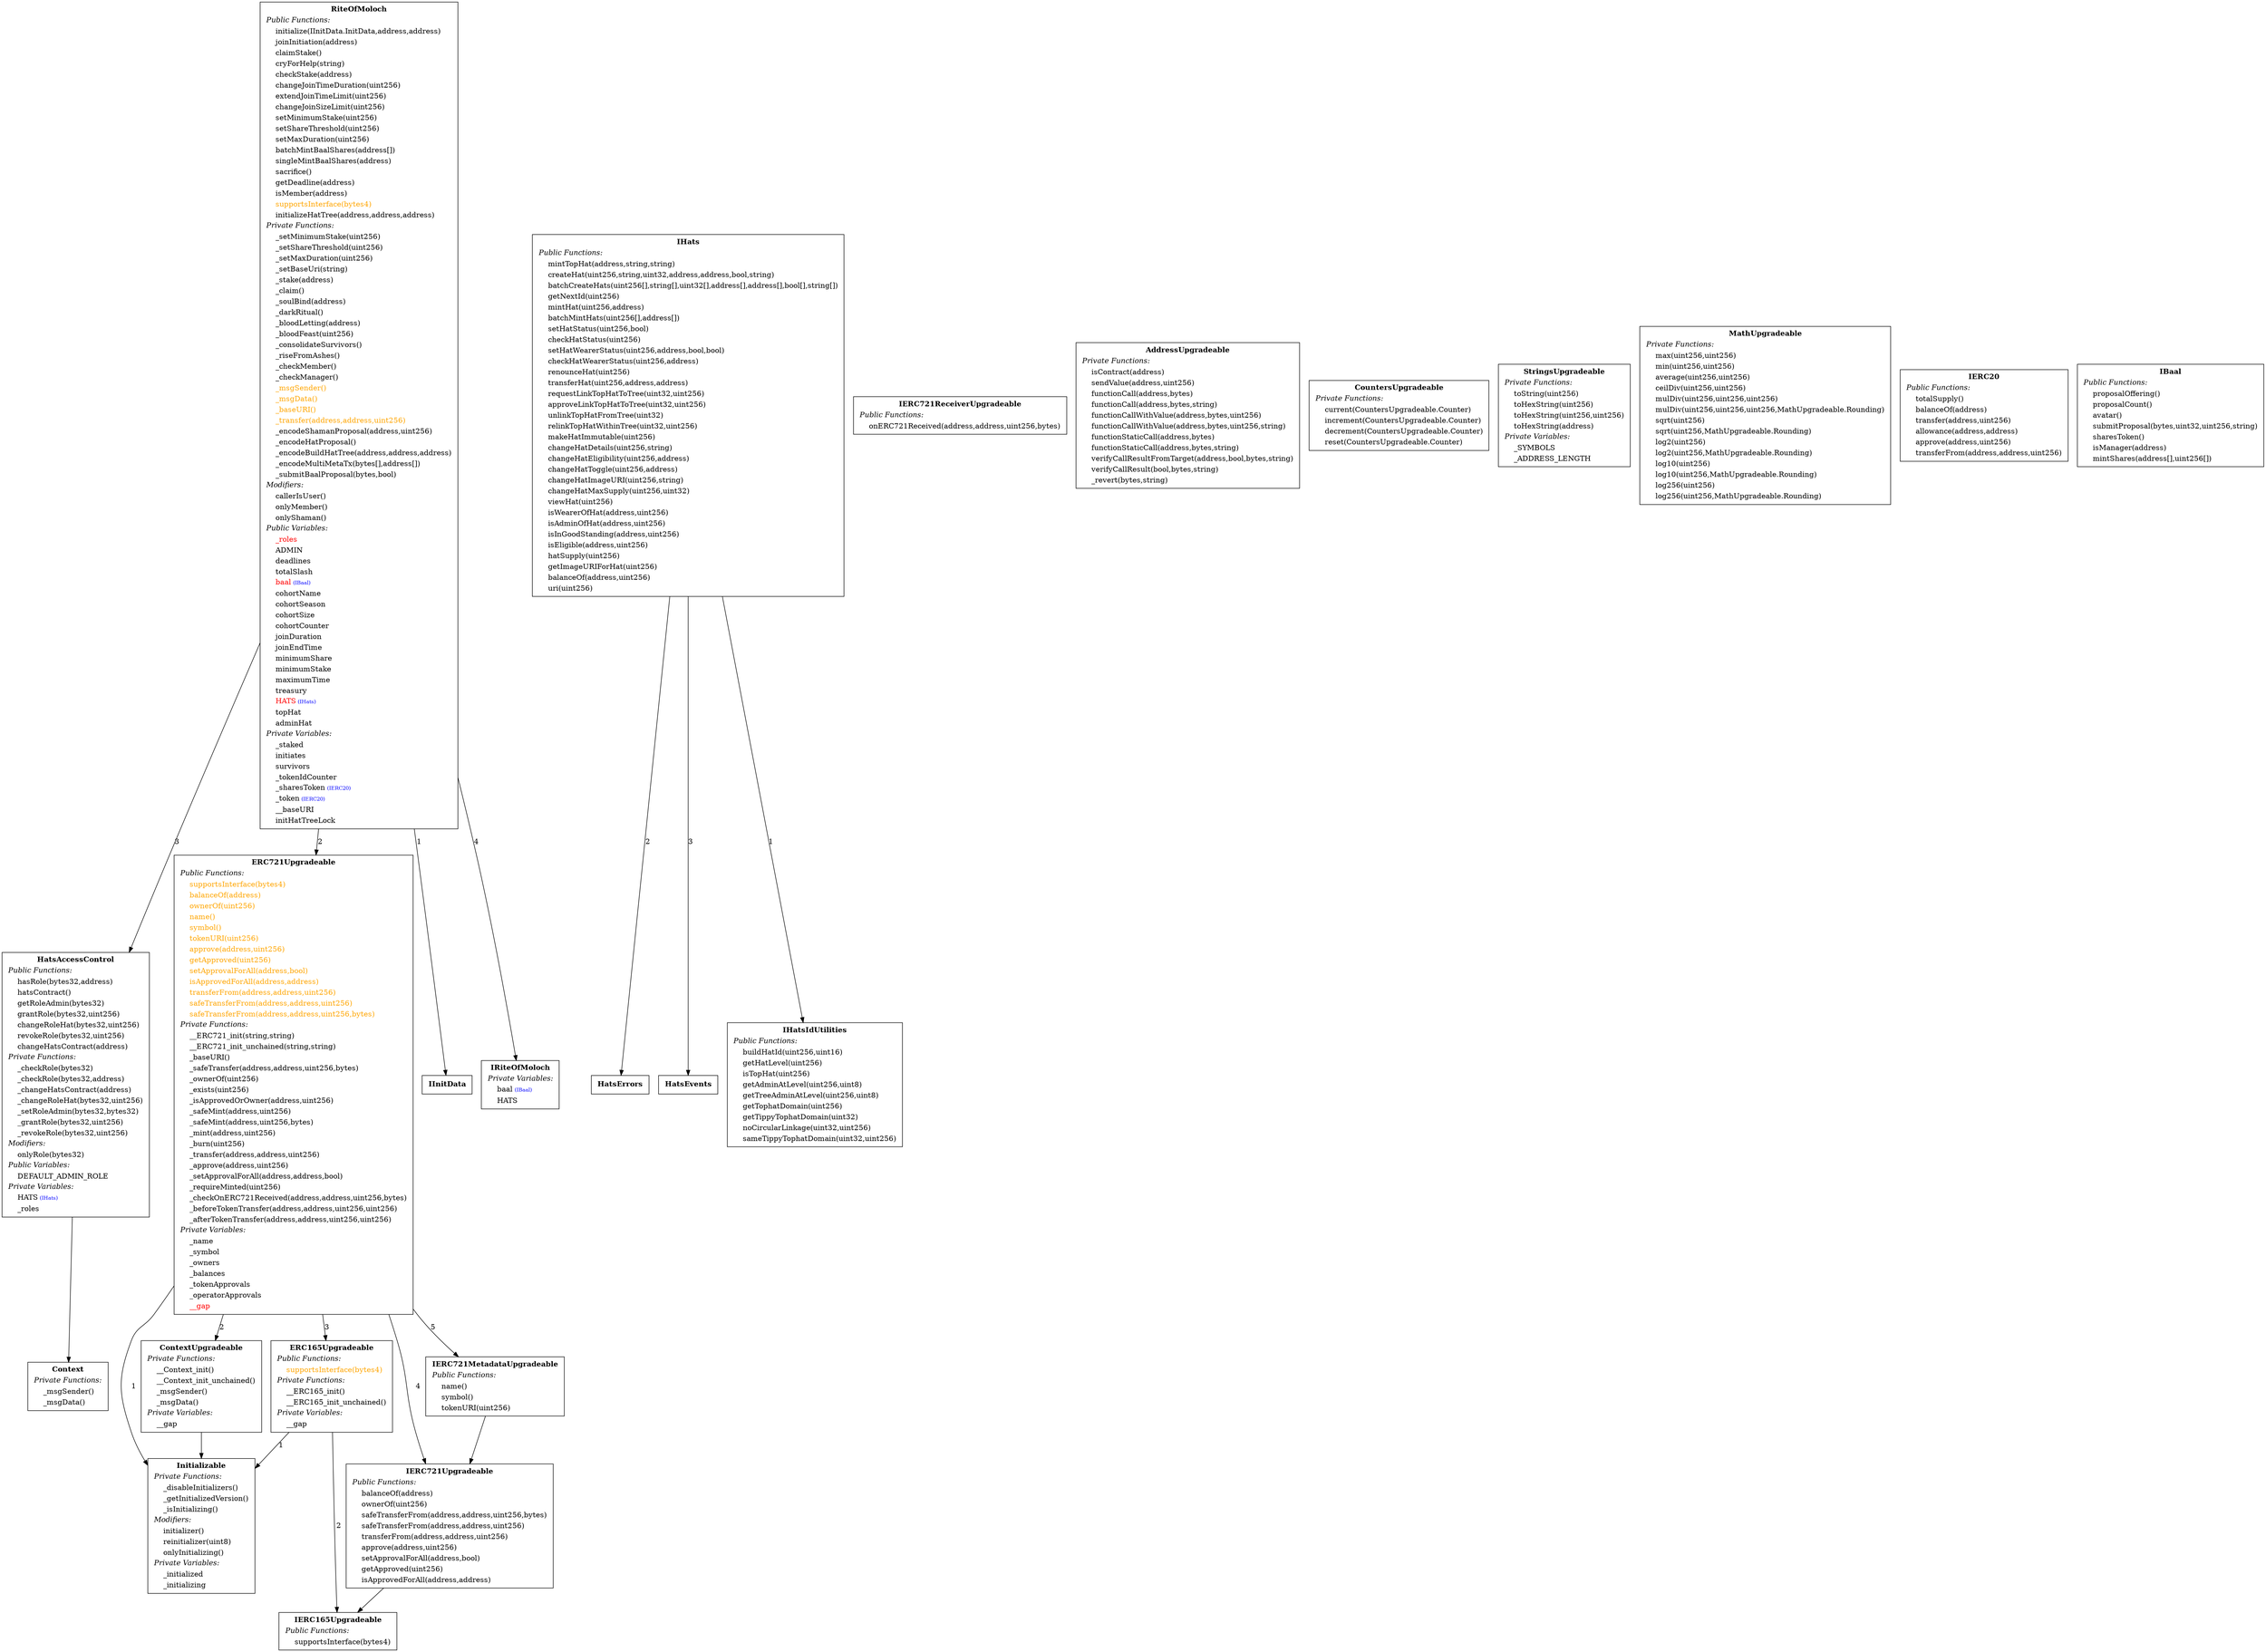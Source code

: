digraph "" {
HatsAccessControl -> Context;
HatsAccessControl[shape="box"label=< <TABLE border="0"><TR><TD align="center"><B>HatsAccessControl</B></TD></TR><TR><TD align="left"><I>Public Functions:</I></TD></TR><TR><TD align="left">    hasRole(bytes32,address)</TD></TR><TR><TD align="left">    hatsContract()</TD></TR><TR><TD align="left">    getRoleAdmin(bytes32)</TD></TR><TR><TD align="left">    grantRole(bytes32,uint256)</TD></TR><TR><TD align="left">    changeRoleHat(bytes32,uint256)</TD></TR><TR><TD align="left">    revokeRole(bytes32,uint256)</TD></TR><TR><TD align="left">    changeHatsContract(address)</TD></TR><TR><TD align="left"><I>Private Functions:</I></TD></TR><TR><TD align="left">    _checkRole(bytes32)</TD></TR><TR><TD align="left">    _checkRole(bytes32,address)</TD></TR><TR><TD align="left">    _changeHatsContract(address)</TD></TR><TR><TD align="left">    _changeRoleHat(bytes32,uint256)</TD></TR><TR><TD align="left">    _setRoleAdmin(bytes32,bytes32)</TD></TR><TR><TD align="left">    _grantRole(bytes32,uint256)</TD></TR><TR><TD align="left">    _revokeRole(bytes32,uint256)</TD></TR><TR><TD align="left"><I>Modifiers:</I></TD></TR><TR><TD align="left">    onlyRole(bytes32)</TD></TR><TR><TD align="left"><I>Public Variables:</I></TD></TR><TR><TD align="left">    DEFAULT_ADMIN_ROLE</TD></TR><TR><TD align="left"><I>Private Variables:</I></TD></TR><TR><TD align="left">    HATS<font color="blue" POINT-SIZE="10"> (IHats)</font></TD></TR><TR><TD align="left">    _roles</TD></TR></TABLE> >];

HatsErrors[shape="box"label=< <TABLE border="0"><TR><TD align="center"><B>HatsErrors</B></TD></TR></TABLE> >];

HatsEvents[shape="box"label=< <TABLE border="0"><TR><TD align="center"><B>HatsEvents</B></TD></TR></TABLE> >];

IHats -> IHatsIdUtilities [ label="1" ];
IHats -> HatsErrors [ label="2" ];
IHats -> HatsEvents [ label="3" ];
IHats[shape="box"label=< <TABLE border="0"><TR><TD align="center"><B>IHats</B></TD></TR><TR><TD align="left"><I>Public Functions:</I></TD></TR><TR><TD align="left">    mintTopHat(address,string,string)</TD></TR><TR><TD align="left">    createHat(uint256,string,uint32,address,address,bool,string)</TD></TR><TR><TD align="left">    batchCreateHats(uint256[],string[],uint32[],address[],address[],bool[],string[])</TD></TR><TR><TD align="left">    getNextId(uint256)</TD></TR><TR><TD align="left">    mintHat(uint256,address)</TD></TR><TR><TD align="left">    batchMintHats(uint256[],address[])</TD></TR><TR><TD align="left">    setHatStatus(uint256,bool)</TD></TR><TR><TD align="left">    checkHatStatus(uint256)</TD></TR><TR><TD align="left">    setHatWearerStatus(uint256,address,bool,bool)</TD></TR><TR><TD align="left">    checkHatWearerStatus(uint256,address)</TD></TR><TR><TD align="left">    renounceHat(uint256)</TD></TR><TR><TD align="left">    transferHat(uint256,address,address)</TD></TR><TR><TD align="left">    requestLinkTopHatToTree(uint32,uint256)</TD></TR><TR><TD align="left">    approveLinkTopHatToTree(uint32,uint256)</TD></TR><TR><TD align="left">    unlinkTopHatFromTree(uint32)</TD></TR><TR><TD align="left">    relinkTopHatWithinTree(uint32,uint256)</TD></TR><TR><TD align="left">    makeHatImmutable(uint256)</TD></TR><TR><TD align="left">    changeHatDetails(uint256,string)</TD></TR><TR><TD align="left">    changeHatEligibility(uint256,address)</TD></TR><TR><TD align="left">    changeHatToggle(uint256,address)</TD></TR><TR><TD align="left">    changeHatImageURI(uint256,string)</TD></TR><TR><TD align="left">    changeHatMaxSupply(uint256,uint32)</TD></TR><TR><TD align="left">    viewHat(uint256)</TD></TR><TR><TD align="left">    isWearerOfHat(address,uint256)</TD></TR><TR><TD align="left">    isAdminOfHat(address,uint256)</TD></TR><TR><TD align="left">    isInGoodStanding(address,uint256)</TD></TR><TR><TD align="left">    isEligible(address,uint256)</TD></TR><TR><TD align="left">    hatSupply(uint256)</TD></TR><TR><TD align="left">    getImageURIForHat(uint256)</TD></TR><TR><TD align="left">    balanceOf(address,uint256)</TD></TR><TR><TD align="left">    uri(uint256)</TD></TR></TABLE> >];

IHatsIdUtilities[shape="box"label=< <TABLE border="0"><TR><TD align="center"><B>IHatsIdUtilities</B></TD></TR><TR><TD align="left"><I>Public Functions:</I></TD></TR><TR><TD align="left">    buildHatId(uint256,uint16)</TD></TR><TR><TD align="left">    getHatLevel(uint256)</TD></TR><TR><TD align="left">    isTopHat(uint256)</TD></TR><TR><TD align="left">    getAdminAtLevel(uint256,uint8)</TD></TR><TR><TD align="left">    getTreeAdminAtLevel(uint256,uint8)</TD></TR><TR><TD align="left">    getTophatDomain(uint256)</TD></TR><TR><TD align="left">    getTippyTophatDomain(uint32)</TD></TR><TR><TD align="left">    noCircularLinkage(uint32,uint256)</TD></TR><TR><TD align="left">    sameTippyTophatDomain(uint32,uint256)</TD></TR></TABLE> >];

Initializable[shape="box"label=< <TABLE border="0"><TR><TD align="center"><B>Initializable</B></TD></TR><TR><TD align="left"><I>Private Functions:</I></TD></TR><TR><TD align="left">    _disableInitializers()</TD></TR><TR><TD align="left">    _getInitializedVersion()</TD></TR><TR><TD align="left">    _isInitializing()</TD></TR><TR><TD align="left"><I>Modifiers:</I></TD></TR><TR><TD align="left">    initializer()</TD></TR><TR><TD align="left">    reinitializer(uint8)</TD></TR><TR><TD align="left">    onlyInitializing()</TD></TR><TR><TD align="left"><I>Private Variables:</I></TD></TR><TR><TD align="left">    _initialized</TD></TR><TR><TD align="left">    _initializing</TD></TR></TABLE> >];

ERC721Upgradeable -> Initializable [ label="1" ];
ERC721Upgradeable -> ContextUpgradeable [ label="2" ];
ERC721Upgradeable -> ERC165Upgradeable [ label="3" ];
ERC721Upgradeable -> IERC721Upgradeable [ label="4" ];
ERC721Upgradeable -> IERC721MetadataUpgradeable [ label="5" ];
ERC721Upgradeable[shape="box"label=< <TABLE border="0"><TR><TD align="center"><B>ERC721Upgradeable</B></TD></TR><TR><TD align="left"><I>Public Functions:</I></TD></TR><TR><TD align="left"><font color="#FFA500">    supportsInterface(bytes4)</font></TD></TR><TR><TD align="left"><font color="#FFA500">    balanceOf(address)</font></TD></TR><TR><TD align="left"><font color="#FFA500">    ownerOf(uint256)</font></TD></TR><TR><TD align="left"><font color="#FFA500">    name()</font></TD></TR><TR><TD align="left"><font color="#FFA500">    symbol()</font></TD></TR><TR><TD align="left"><font color="#FFA500">    tokenURI(uint256)</font></TD></TR><TR><TD align="left"><font color="#FFA500">    approve(address,uint256)</font></TD></TR><TR><TD align="left"><font color="#FFA500">    getApproved(uint256)</font></TD></TR><TR><TD align="left"><font color="#FFA500">    setApprovalForAll(address,bool)</font></TD></TR><TR><TD align="left"><font color="#FFA500">    isApprovedForAll(address,address)</font></TD></TR><TR><TD align="left"><font color="#FFA500">    transferFrom(address,address,uint256)</font></TD></TR><TR><TD align="left"><font color="#FFA500">    safeTransferFrom(address,address,uint256)</font></TD></TR><TR><TD align="left"><font color="#FFA500">    safeTransferFrom(address,address,uint256,bytes)</font></TD></TR><TR><TD align="left"><I>Private Functions:</I></TD></TR><TR><TD align="left">    __ERC721_init(string,string)</TD></TR><TR><TD align="left">    __ERC721_init_unchained(string,string)</TD></TR><TR><TD align="left">    _baseURI()</TD></TR><TR><TD align="left">    _safeTransfer(address,address,uint256,bytes)</TD></TR><TR><TD align="left">    _ownerOf(uint256)</TD></TR><TR><TD align="left">    _exists(uint256)</TD></TR><TR><TD align="left">    _isApprovedOrOwner(address,uint256)</TD></TR><TR><TD align="left">    _safeMint(address,uint256)</TD></TR><TR><TD align="left">    _safeMint(address,uint256,bytes)</TD></TR><TR><TD align="left">    _mint(address,uint256)</TD></TR><TR><TD align="left">    _burn(uint256)</TD></TR><TR><TD align="left">    _transfer(address,address,uint256)</TD></TR><TR><TD align="left">    _approve(address,uint256)</TD></TR><TR><TD align="left">    _setApprovalForAll(address,address,bool)</TD></TR><TR><TD align="left">    _requireMinted(uint256)</TD></TR><TR><TD align="left">    _checkOnERC721Received(address,address,uint256,bytes)</TD></TR><TR><TD align="left">    _beforeTokenTransfer(address,address,uint256,uint256)</TD></TR><TR><TD align="left">    _afterTokenTransfer(address,address,uint256,uint256)</TD></TR><TR><TD align="left"><I>Private Variables:</I></TD></TR><TR><TD align="left">    _name</TD></TR><TR><TD align="left">    _symbol</TD></TR><TR><TD align="left">    _owners</TD></TR><TR><TD align="left">    _balances</TD></TR><TR><TD align="left">    _tokenApprovals</TD></TR><TR><TD align="left">    _operatorApprovals</TD></TR><TR><TD align="left"><font color="red">    __gap</font></TD></TR></TABLE> >];

IERC721ReceiverUpgradeable[shape="box"label=< <TABLE border="0"><TR><TD align="center"><B>IERC721ReceiverUpgradeable</B></TD></TR><TR><TD align="left"><I>Public Functions:</I></TD></TR><TR><TD align="left">    onERC721Received(address,address,uint256,bytes)</TD></TR></TABLE> >];

IERC721Upgradeable -> IERC165Upgradeable;
IERC721Upgradeable[shape="box"label=< <TABLE border="0"><TR><TD align="center"><B>IERC721Upgradeable</B></TD></TR><TR><TD align="left"><I>Public Functions:</I></TD></TR><TR><TD align="left">    balanceOf(address)</TD></TR><TR><TD align="left">    ownerOf(uint256)</TD></TR><TR><TD align="left">    safeTransferFrom(address,address,uint256,bytes)</TD></TR><TR><TD align="left">    safeTransferFrom(address,address,uint256)</TD></TR><TR><TD align="left">    transferFrom(address,address,uint256)</TD></TR><TR><TD align="left">    approve(address,uint256)</TD></TR><TR><TD align="left">    setApprovalForAll(address,bool)</TD></TR><TR><TD align="left">    getApproved(uint256)</TD></TR><TR><TD align="left">    isApprovedForAll(address,address)</TD></TR></TABLE> >];

IERC721MetadataUpgradeable -> IERC721Upgradeable;
IERC721MetadataUpgradeable[shape="box"label=< <TABLE border="0"><TR><TD align="center"><B>IERC721MetadataUpgradeable</B></TD></TR><TR><TD align="left"><I>Public Functions:</I></TD></TR><TR><TD align="left">    name()</TD></TR><TR><TD align="left">    symbol()</TD></TR><TR><TD align="left">    tokenURI(uint256)</TD></TR></TABLE> >];

AddressUpgradeable[shape="box"label=< <TABLE border="0"><TR><TD align="center"><B>AddressUpgradeable</B></TD></TR><TR><TD align="left"><I>Private Functions:</I></TD></TR><TR><TD align="left">    isContract(address)</TD></TR><TR><TD align="left">    sendValue(address,uint256)</TD></TR><TR><TD align="left">    functionCall(address,bytes)</TD></TR><TR><TD align="left">    functionCall(address,bytes,string)</TD></TR><TR><TD align="left">    functionCallWithValue(address,bytes,uint256)</TD></TR><TR><TD align="left">    functionCallWithValue(address,bytes,uint256,string)</TD></TR><TR><TD align="left">    functionStaticCall(address,bytes)</TD></TR><TR><TD align="left">    functionStaticCall(address,bytes,string)</TD></TR><TR><TD align="left">    verifyCallResultFromTarget(address,bool,bytes,string)</TD></TR><TR><TD align="left">    verifyCallResult(bool,bytes,string)</TD></TR><TR><TD align="left">    _revert(bytes,string)</TD></TR></TABLE> >];

ContextUpgradeable -> Initializable;
ContextUpgradeable[shape="box"label=< <TABLE border="0"><TR><TD align="center"><B>ContextUpgradeable</B></TD></TR><TR><TD align="left"><I>Private Functions:</I></TD></TR><TR><TD align="left">    __Context_init()</TD></TR><TR><TD align="left">    __Context_init_unchained()</TD></TR><TR><TD align="left">    _msgSender()</TD></TR><TR><TD align="left">    _msgData()</TD></TR><TR><TD align="left"><I>Private Variables:</I></TD></TR><TR><TD align="left">    __gap</TD></TR></TABLE> >];

CountersUpgradeable[shape="box"label=< <TABLE border="0"><TR><TD align="center"><B>CountersUpgradeable</B></TD></TR><TR><TD align="left"><I>Private Functions:</I></TD></TR><TR><TD align="left">    current(CountersUpgradeable.Counter)</TD></TR><TR><TD align="left">    increment(CountersUpgradeable.Counter)</TD></TR><TR><TD align="left">    decrement(CountersUpgradeable.Counter)</TD></TR><TR><TD align="left">    reset(CountersUpgradeable.Counter)</TD></TR></TABLE> >];

StringsUpgradeable[shape="box"label=< <TABLE border="0"><TR><TD align="center"><B>StringsUpgradeable</B></TD></TR><TR><TD align="left"><I>Private Functions:</I></TD></TR><TR><TD align="left">    toString(uint256)</TD></TR><TR><TD align="left">    toHexString(uint256)</TD></TR><TR><TD align="left">    toHexString(uint256,uint256)</TD></TR><TR><TD align="left">    toHexString(address)</TD></TR><TR><TD align="left"><I>Private Variables:</I></TD></TR><TR><TD align="left">    _SYMBOLS</TD></TR><TR><TD align="left">    _ADDRESS_LENGTH</TD></TR></TABLE> >];

ERC165Upgradeable -> Initializable [ label="1" ];
ERC165Upgradeable -> IERC165Upgradeable [ label="2" ];
ERC165Upgradeable[shape="box"label=< <TABLE border="0"><TR><TD align="center"><B>ERC165Upgradeable</B></TD></TR><TR><TD align="left"><I>Public Functions:</I></TD></TR><TR><TD align="left"><font color="#FFA500">    supportsInterface(bytes4)</font></TD></TR><TR><TD align="left"><I>Private Functions:</I></TD></TR><TR><TD align="left">    __ERC165_init()</TD></TR><TR><TD align="left">    __ERC165_init_unchained()</TD></TR><TR><TD align="left"><I>Private Variables:</I></TD></TR><TR><TD align="left">    __gap</TD></TR></TABLE> >];

IERC165Upgradeable[shape="box"label=< <TABLE border="0"><TR><TD align="center"><B>IERC165Upgradeable</B></TD></TR><TR><TD align="left"><I>Public Functions:</I></TD></TR><TR><TD align="left">    supportsInterface(bytes4)</TD></TR></TABLE> >];

MathUpgradeable[shape="box"label=< <TABLE border="0"><TR><TD align="center"><B>MathUpgradeable</B></TD></TR><TR><TD align="left"><I>Private Functions:</I></TD></TR><TR><TD align="left">    max(uint256,uint256)</TD></TR><TR><TD align="left">    min(uint256,uint256)</TD></TR><TR><TD align="left">    average(uint256,uint256)</TD></TR><TR><TD align="left">    ceilDiv(uint256,uint256)</TD></TR><TR><TD align="left">    mulDiv(uint256,uint256,uint256)</TD></TR><TR><TD align="left">    mulDiv(uint256,uint256,uint256,MathUpgradeable.Rounding)</TD></TR><TR><TD align="left">    sqrt(uint256)</TD></TR><TR><TD align="left">    sqrt(uint256,MathUpgradeable.Rounding)</TD></TR><TR><TD align="left">    log2(uint256)</TD></TR><TR><TD align="left">    log2(uint256,MathUpgradeable.Rounding)</TD></TR><TR><TD align="left">    log10(uint256)</TD></TR><TR><TD align="left">    log10(uint256,MathUpgradeable.Rounding)</TD></TR><TR><TD align="left">    log256(uint256)</TD></TR><TR><TD align="left">    log256(uint256,MathUpgradeable.Rounding)</TD></TR></TABLE> >];

IERC20[shape="box"label=< <TABLE border="0"><TR><TD align="center"><B>IERC20</B></TD></TR><TR><TD align="left"><I>Public Functions:</I></TD></TR><TR><TD align="left">    totalSupply()</TD></TR><TR><TD align="left">    balanceOf(address)</TD></TR><TR><TD align="left">    transfer(address,uint256)</TD></TR><TR><TD align="left">    allowance(address,address)</TD></TR><TR><TD align="left">    approve(address,uint256)</TD></TR><TR><TD align="left">    transferFrom(address,address,uint256)</TD></TR></TABLE> >];

Context[shape="box"label=< <TABLE border="0"><TR><TD align="center"><B>Context</B></TD></TR><TR><TD align="left"><I>Private Functions:</I></TD></TR><TR><TD align="left">    _msgSender()</TD></TR><TR><TD align="left">    _msgData()</TD></TR></TABLE> >];

RiteOfMoloch -> IInitData [ label="1" ];
RiteOfMoloch -> ERC721Upgradeable [ label="2" ];
RiteOfMoloch -> HatsAccessControl [ label="3" ];
RiteOfMoloch -> IRiteOfMoloch [ label="4" ];
RiteOfMoloch[shape="box"label=< <TABLE border="0"><TR><TD align="center"><B>RiteOfMoloch</B></TD></TR><TR><TD align="left"><I>Public Functions:</I></TD></TR><TR><TD align="left">    initialize(IInitData.InitData,address,address)</TD></TR><TR><TD align="left">    joinInitiation(address)</TD></TR><TR><TD align="left">    claimStake()</TD></TR><TR><TD align="left">    cryForHelp(string)</TD></TR><TR><TD align="left">    checkStake(address)</TD></TR><TR><TD align="left">    changeJoinTimeDuration(uint256)</TD></TR><TR><TD align="left">    extendJoinTimeLimit(uint256)</TD></TR><TR><TD align="left">    changeJoinSizeLimit(uint256)</TD></TR><TR><TD align="left">    setMinimumStake(uint256)</TD></TR><TR><TD align="left">    setShareThreshold(uint256)</TD></TR><TR><TD align="left">    setMaxDuration(uint256)</TD></TR><TR><TD align="left">    batchMintBaalShares(address[])</TD></TR><TR><TD align="left">    singleMintBaalShares(address)</TD></TR><TR><TD align="left">    sacrifice()</TD></TR><TR><TD align="left">    getDeadline(address)</TD></TR><TR><TD align="left">    isMember(address)</TD></TR><TR><TD align="left"><font color="#FFA500">    supportsInterface(bytes4)</font></TD></TR><TR><TD align="left">    initializeHatTree(address,address,address)</TD></TR><TR><TD align="left"><I>Private Functions:</I></TD></TR><TR><TD align="left">    _setMinimumStake(uint256)</TD></TR><TR><TD align="left">    _setShareThreshold(uint256)</TD></TR><TR><TD align="left">    _setMaxDuration(uint256)</TD></TR><TR><TD align="left">    _setBaseUri(string)</TD></TR><TR><TD align="left">    _stake(address)</TD></TR><TR><TD align="left">    _claim()</TD></TR><TR><TD align="left">    _soulBind(address)</TD></TR><TR><TD align="left">    _darkRitual()</TD></TR><TR><TD align="left">    _bloodLetting(address)</TD></TR><TR><TD align="left">    _bloodFeast(uint256)</TD></TR><TR><TD align="left">    _consolidateSurvivors()</TD></TR><TR><TD align="left">    _riseFromAshes()</TD></TR><TR><TD align="left">    _checkMember()</TD></TR><TR><TD align="left">    _checkManager()</TD></TR><TR><TD align="left"><font color="#FFA500">    _msgSender()</font></TD></TR><TR><TD align="left"><font color="#FFA500">    _msgData()</font></TD></TR><TR><TD align="left"><font color="#FFA500">    _baseURI()</font></TD></TR><TR><TD align="left"><font color="#FFA500">    _transfer(address,address,uint256)</font></TD></TR><TR><TD align="left">    _encodeShamanProposal(address,uint256)</TD></TR><TR><TD align="left">    _encodeHatProposal()</TD></TR><TR><TD align="left">    _encodeBuildHatTree(address,address,address)</TD></TR><TR><TD align="left">    _encodeMultiMetaTx(bytes[],address[])</TD></TR><TR><TD align="left">    _submitBaalProposal(bytes,bool)</TD></TR><TR><TD align="left"><I>Modifiers:</I></TD></TR><TR><TD align="left">    callerIsUser()</TD></TR><TR><TD align="left">    onlyMember()</TD></TR><TR><TD align="left">    onlyShaman()</TD></TR><TR><TD align="left"><I>Public Variables:</I></TD></TR><TR><TD align="left"><font color="red">    _roles</font></TD></TR><TR><TD align="left">    ADMIN</TD></TR><TR><TD align="left">    deadlines</TD></TR><TR><TD align="left">    totalSlash</TD></TR><TR><TD align="left"><font color="red">    baal</font><font color="blue" POINT-SIZE="10"> (IBaal)</font></TD></TR><TR><TD align="left">    cohortName</TD></TR><TR><TD align="left">    cohortSeason</TD></TR><TR><TD align="left">    cohortSize</TD></TR><TR><TD align="left">    cohortCounter</TD></TR><TR><TD align="left">    joinDuration</TD></TR><TR><TD align="left">    joinEndTime</TD></TR><TR><TD align="left">    minimumShare</TD></TR><TR><TD align="left">    minimumStake</TD></TR><TR><TD align="left">    maximumTime</TD></TR><TR><TD align="left">    treasury</TD></TR><TR><TD align="left"><font color="red">    HATS</font><font color="blue" POINT-SIZE="10"> (IHats)</font></TD></TR><TR><TD align="left">    topHat</TD></TR><TR><TD align="left">    adminHat</TD></TR><TR><TD align="left"><I>Private Variables:</I></TD></TR><TR><TD align="left">    _staked</TD></TR><TR><TD align="left">    initiates</TD></TR><TR><TD align="left">    survivors</TD></TR><TR><TD align="left">    _tokenIdCounter</TD></TR><TR><TD align="left">    _sharesToken<font color="blue" POINT-SIZE="10"> (IERC20)</font></TD></TR><TR><TD align="left">    _token<font color="blue" POINT-SIZE="10"> (IERC20)</font></TD></TR><TR><TD align="left">    __baseURI</TD></TR><TR><TD align="left">    initHatTreeLock</TD></TR></TABLE> >];

IBaal[shape="box"label=< <TABLE border="0"><TR><TD align="center"><B>IBaal</B></TD></TR><TR><TD align="left"><I>Public Functions:</I></TD></TR><TR><TD align="left">    proposalOffering()</TD></TR><TR><TD align="left">    proposalCount()</TD></TR><TR><TD align="left">    avatar()</TD></TR><TR><TD align="left">    submitProposal(bytes,uint32,uint256,string)</TD></TR><TR><TD align="left">    sharesToken()</TD></TR><TR><TD align="left">    isManager(address)</TD></TR><TR><TD align="left">    mintShares(address[],uint256[])</TD></TR></TABLE> >];

IInitData[shape="box"label=< <TABLE border="0"><TR><TD align="center"><B>IInitData</B></TD></TR></TABLE> >];

IRiteOfMoloch[shape="box"label=< <TABLE border="0"><TR><TD align="center"><B>IRiteOfMoloch</B></TD></TR><TR><TD align="left"><I>Private Variables:</I></TD></TR><TR><TD align="left">    baal<font color="blue" POINT-SIZE="10"> (IBaal)</font></TD></TR><TR><TD align="left">    HATS</TD></TR></TABLE> >];

}